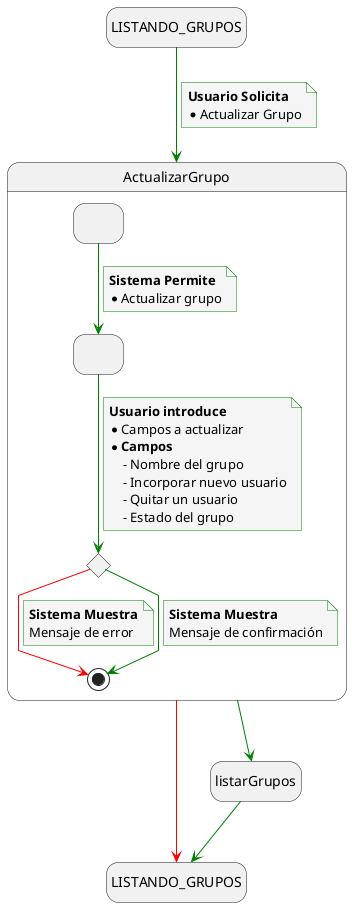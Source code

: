 @startuml actualizar_grupo

skinparam {
  NoteBackgroundColor #whiteSmoke
  ArrowColor #green
  NoteBorderColor #green
  linetype polyline
}

hide empty description

state startState as "LISTANDO_GRUPOS"
state endState as "LISTANDO_GRUPOS"
state listarGrupos as "listarGrupos"

startState --> ActualizarGrupo
note on link
    <b>Usuario Solicita</b>
    * Actualizar Grupo
end note

ActualizarGrupo -[#red]-> endState
ActualizarGrupo --> listarGrupos
listarGrupos --> endState

state ActualizarGrupo {
    state solicitudFiltros as " "
    state envioFiltros as " "
    state revisionFiltrosEnviados <<choice>>
    
    solicitudFiltros --> envioFiltros
    note on link
        <b>Sistema Permite</b>
        * Actualizar grupo
    end note

    envioFiltros --> revisionFiltrosEnviados
    note on link
        <b>Usuario introduce</b>
        * Campos a actualizar
        * <b>Campos</b>
            - Nombre del grupo
            - Incorporar nuevo usuario
            - Quitar un usuario
            - Estado del grupo
    end note

    revisionFiltrosEnviados -[#red]-> [*]

    note on link
        <b>Sistema Muestra</b>
        Mensaje de error
    end note

    revisionFiltrosEnviados --> [*]
    note on link
        <b>Sistema Muestra</b>
        Mensaje de confirmación
    end note
}

@enduml